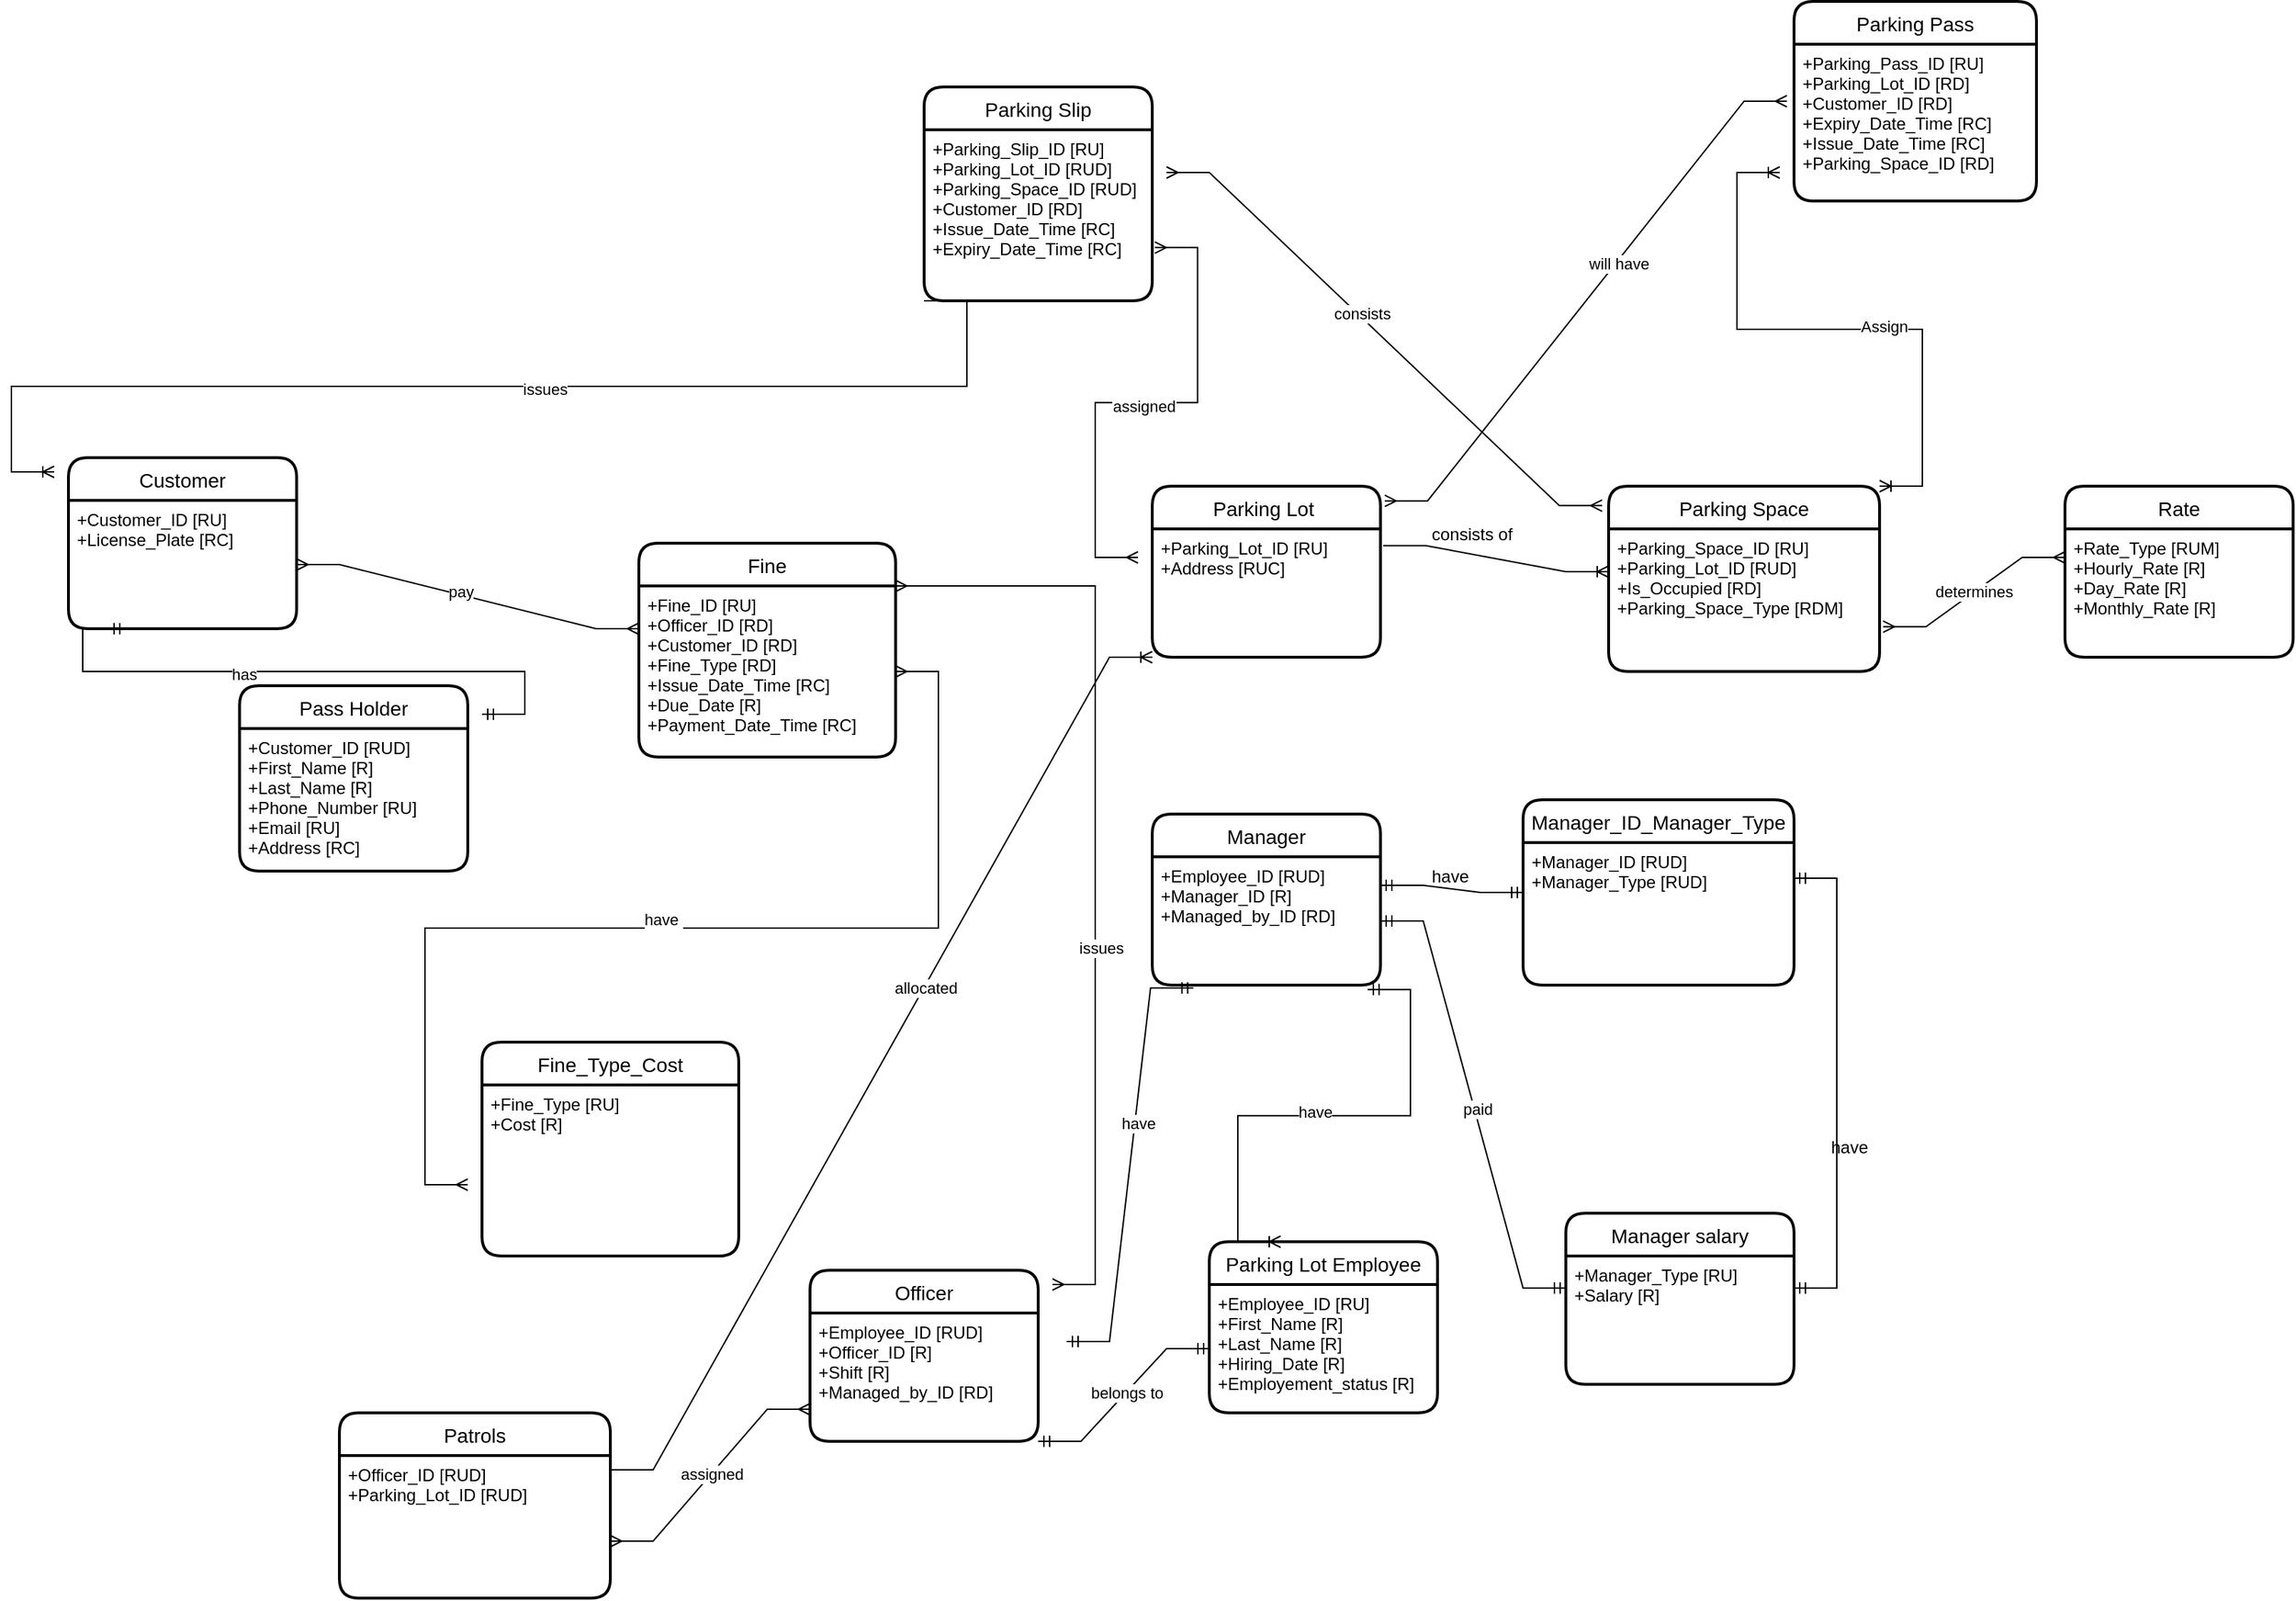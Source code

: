 <mxfile version="20.3.0" type="device"><diagram id="R2lEEEUBdFMjLlhIrx00" name="Page-1"><mxGraphModel dx="2036" dy="1663" grid="1" gridSize="10" guides="1" tooltips="1" connect="1" arrows="1" fold="1" page="1" pageScale="1" pageWidth="850" pageHeight="1100" math="0" shadow="0" extFonts="Permanent Marker^https://fonts.googleapis.com/css?family=Permanent+Marker"><root><mxCell id="0"/><mxCell id="1" parent="0"/><mxCell id="TplCEUKOI_nd8T6nEcnF-1" value="Parking Lot " style="swimlane;childLayout=stackLayout;horizontal=1;startSize=30;horizontalStack=0;rounded=1;fontSize=14;fontStyle=0;strokeWidth=2;resizeParent=0;resizeLast=1;shadow=0;dashed=0;align=center;" parent="1" vertex="1"><mxGeometry x="30" y="20" width="160" height="120" as="geometry"/></mxCell><mxCell id="TplCEUKOI_nd8T6nEcnF-2" value="+Parking_Lot_ID [RU]&#10;+Address [RUC]" style="align=left;strokeColor=none;fillColor=none;spacingLeft=4;fontSize=12;verticalAlign=top;resizable=0;rotatable=0;part=1;" parent="TplCEUKOI_nd8T6nEcnF-1" vertex="1"><mxGeometry y="30" width="160" height="90" as="geometry"/></mxCell><mxCell id="TplCEUKOI_nd8T6nEcnF-4" value="Manager" style="swimlane;childLayout=stackLayout;horizontal=1;startSize=30;horizontalStack=0;rounded=1;fontSize=14;fontStyle=0;strokeWidth=2;resizeParent=0;resizeLast=1;shadow=0;dashed=0;align=center;" parent="1" vertex="1"><mxGeometry x="30" y="250" width="160" height="120" as="geometry"/></mxCell><mxCell id="TplCEUKOI_nd8T6nEcnF-5" value="+Employee_ID [RUD]&#10;+Manager_ID [R]&#10;+Managed_by_ID [RD]" style="align=left;strokeColor=none;fillColor=none;spacingLeft=4;fontSize=12;verticalAlign=top;resizable=0;rotatable=0;part=1;" parent="TplCEUKOI_nd8T6nEcnF-4" vertex="1"><mxGeometry y="30" width="160" height="90" as="geometry"/></mxCell><mxCell id="TplCEUKOI_nd8T6nEcnF-8" value="Customer" style="swimlane;childLayout=stackLayout;horizontal=1;startSize=30;horizontalStack=0;rounded=1;fontSize=14;fontStyle=0;strokeWidth=2;resizeParent=0;resizeLast=1;shadow=0;dashed=0;align=center;" parent="1" vertex="1"><mxGeometry x="-730" width="160" height="120" as="geometry"/></mxCell><mxCell id="TplCEUKOI_nd8T6nEcnF-9" value="+Customer_ID [RU]&#10;+License_Plate [RC]" style="align=left;strokeColor=none;fillColor=none;spacingLeft=4;fontSize=12;verticalAlign=top;resizable=0;rotatable=0;part=1;" parent="TplCEUKOI_nd8T6nEcnF-8" vertex="1"><mxGeometry y="30" width="160" height="90" as="geometry"/></mxCell><mxCell id="TplCEUKOI_nd8T6nEcnF-10" value="Fine" style="swimlane;childLayout=stackLayout;horizontal=1;startSize=30;horizontalStack=0;rounded=1;fontSize=14;fontStyle=0;strokeWidth=2;resizeParent=0;resizeLast=1;shadow=0;dashed=0;align=center;" parent="1" vertex="1"><mxGeometry x="-330" y="60" width="180" height="150" as="geometry"/></mxCell><mxCell id="TplCEUKOI_nd8T6nEcnF-11" value="+Fine_ID [RU]&#10;+Officer_ID [RD]&#10;+Customer_ID [RD]&#10;+Fine_Type [RD]&#10;+Issue_Date_Time [RC]&#10;+Due_Date [R]&#10;+Payment_Date_Time [RC]" style="align=left;strokeColor=none;fillColor=none;spacingLeft=4;fontSize=12;verticalAlign=top;resizable=0;rotatable=0;part=1;" parent="TplCEUKOI_nd8T6nEcnF-10" vertex="1"><mxGeometry y="30" width="180" height="120" as="geometry"/></mxCell><mxCell id="TplCEUKOI_nd8T6nEcnF-12" value="Pass Holder" style="swimlane;childLayout=stackLayout;horizontal=1;startSize=30;horizontalStack=0;rounded=1;fontSize=14;fontStyle=0;strokeWidth=2;resizeParent=0;resizeLast=1;shadow=0;dashed=0;align=center;" parent="1" vertex="1"><mxGeometry x="-610" y="160" width="160" height="130" as="geometry"/></mxCell><mxCell id="TplCEUKOI_nd8T6nEcnF-13" value="+Customer_ID [RUD]&#10;+First_Name [R]&#10;+Last_Name [R]&#10;+Phone_Number [RU]&#10;+Email [RU]&#10;+Address [RC]" style="align=left;strokeColor=none;fillColor=none;spacingLeft=4;fontSize=12;verticalAlign=top;resizable=0;rotatable=0;part=1;" parent="TplCEUKOI_nd8T6nEcnF-12" vertex="1"><mxGeometry y="30" width="160" height="100" as="geometry"/></mxCell><mxCell id="TplCEUKOI_nd8T6nEcnF-14" value="Parking Pass" style="swimlane;childLayout=stackLayout;horizontal=1;startSize=30;horizontalStack=0;rounded=1;fontSize=14;fontStyle=0;strokeWidth=2;resizeParent=0;resizeLast=1;shadow=0;dashed=0;align=center;" parent="1" vertex="1"><mxGeometry x="480" y="-320" width="170" height="140" as="geometry"/></mxCell><mxCell id="TplCEUKOI_nd8T6nEcnF-15" value="+Parking_Pass_ID [RU]&#10;+Parking_Lot_ID [RD]&#10;+Customer_ID [RD]&#10;+Expiry_Date_Time [RC]&#10;+Issue_Date_Time [RC]&#10;+Parking_Space_ID [RD]" style="align=left;strokeColor=none;fillColor=none;spacingLeft=4;fontSize=12;verticalAlign=top;resizable=0;rotatable=0;part=1;" parent="TplCEUKOI_nd8T6nEcnF-14" vertex="1"><mxGeometry y="30" width="170" height="110" as="geometry"/></mxCell><mxCell id="TplCEUKOI_nd8T6nEcnF-16" value="Parking Lot Employee" style="swimlane;childLayout=stackLayout;horizontal=1;startSize=30;horizontalStack=0;rounded=1;fontSize=14;fontStyle=0;strokeWidth=2;resizeParent=0;resizeLast=1;shadow=0;dashed=0;align=center;" parent="1" vertex="1"><mxGeometry x="70" y="550" width="160" height="120" as="geometry"/></mxCell><mxCell id="TplCEUKOI_nd8T6nEcnF-17" value="+Employee_ID [RU]&#10;+First_Name [R]&#10;+Last_Name [R]&#10;+Hiring_Date [R]&#10;+Employement_status [R]" style="align=left;strokeColor=none;fillColor=none;spacingLeft=4;fontSize=12;verticalAlign=top;resizable=0;rotatable=0;part=1;" parent="TplCEUKOI_nd8T6nEcnF-16" vertex="1"><mxGeometry y="30" width="160" height="90" as="geometry"/></mxCell><mxCell id="TplCEUKOI_nd8T6nEcnF-18" value="Parking Slip" style="swimlane;childLayout=stackLayout;horizontal=1;startSize=30;horizontalStack=0;rounded=1;fontSize=14;fontStyle=0;strokeWidth=2;resizeParent=0;resizeLast=1;shadow=0;dashed=0;align=center;" parent="1" vertex="1"><mxGeometry x="-130" y="-260" width="160" height="150" as="geometry"/></mxCell><mxCell id="TplCEUKOI_nd8T6nEcnF-19" value="+Parking_Slip_ID [RU]&#10;+Parking_Lot_ID [RUD]&#10;+Parking_Space_ID [RUD]&#10;+Customer_ID [RD]&#10;+Issue_Date_Time [RC]&#10;+Expiry_Date_Time [RC]" style="align=left;strokeColor=none;fillColor=none;spacingLeft=4;fontSize=12;verticalAlign=top;resizable=0;rotatable=0;part=1;" parent="TplCEUKOI_nd8T6nEcnF-18" vertex="1"><mxGeometry y="30" width="160" height="120" as="geometry"/></mxCell><mxCell id="TplCEUKOI_nd8T6nEcnF-20" value="Officer" style="swimlane;childLayout=stackLayout;horizontal=1;startSize=30;horizontalStack=0;rounded=1;fontSize=14;fontStyle=0;strokeWidth=2;resizeParent=0;resizeLast=1;shadow=0;dashed=0;align=center;" parent="1" vertex="1"><mxGeometry x="-210" y="570" width="160" height="120" as="geometry"/></mxCell><mxCell id="TplCEUKOI_nd8T6nEcnF-21" value="+Employee_ID [RUD]&#10;+Officer_ID [R]&#10;+Shift [R]&#10;+Managed_by_ID [RD]" style="align=left;strokeColor=none;fillColor=none;spacingLeft=4;fontSize=12;verticalAlign=top;resizable=0;rotatable=0;part=1;" parent="TplCEUKOI_nd8T6nEcnF-20" vertex="1"><mxGeometry y="30" width="160" height="90" as="geometry"/></mxCell><mxCell id="TplCEUKOI_nd8T6nEcnF-22" value="Rate" style="swimlane;childLayout=stackLayout;horizontal=1;startSize=30;horizontalStack=0;rounded=1;fontSize=14;fontStyle=0;strokeWidth=2;resizeParent=0;resizeLast=1;shadow=0;dashed=0;align=center;" parent="1" vertex="1"><mxGeometry x="670" y="20" width="160" height="120" as="geometry"/></mxCell><mxCell id="TplCEUKOI_nd8T6nEcnF-23" value="+Rate_Type [RUM]&#10;+Hourly_Rate [R]&#10;+Day_Rate [R]&#10;+Monthly_Rate [R]" style="align=left;strokeColor=none;fillColor=none;spacingLeft=4;fontSize=12;verticalAlign=top;resizable=0;rotatable=0;part=1;" parent="TplCEUKOI_nd8T6nEcnF-22" vertex="1"><mxGeometry y="30" width="160" height="90" as="geometry"/></mxCell><mxCell id="TplCEUKOI_nd8T6nEcnF-24" value="Parking Space" style="swimlane;childLayout=stackLayout;horizontal=1;startSize=30;horizontalStack=0;rounded=1;fontSize=14;fontStyle=0;strokeWidth=2;resizeParent=0;resizeLast=1;shadow=0;dashed=0;align=center;" parent="1" vertex="1"><mxGeometry x="350" y="20" width="190" height="130" as="geometry"/></mxCell><mxCell id="TplCEUKOI_nd8T6nEcnF-25" value="+Parking_Space_ID [RU]&#10;+Parking_Lot_ID [RUD]&#10;+Is_Occupied [RD]&#10;+Parking_Space_Type [RDM]" style="align=left;strokeColor=none;fillColor=none;spacingLeft=4;fontSize=12;verticalAlign=top;resizable=0;rotatable=0;part=1;" parent="TplCEUKOI_nd8T6nEcnF-24" vertex="1"><mxGeometry y="30" width="190" height="100" as="geometry"/></mxCell><mxCell id="1JTCnkPImwpUz-S4Eryv-1" value="Manager salary" style="swimlane;childLayout=stackLayout;horizontal=1;startSize=30;horizontalStack=0;rounded=1;fontSize=14;fontStyle=0;strokeWidth=2;resizeParent=0;resizeLast=1;shadow=0;dashed=0;align=center;" parent="1" vertex="1"><mxGeometry x="320" y="530" width="160" height="120" as="geometry"/></mxCell><mxCell id="1JTCnkPImwpUz-S4Eryv-2" value="+Manager_Type [RU]&#10;+Salary [R]" style="align=left;strokeColor=none;fillColor=none;spacingLeft=4;fontSize=12;verticalAlign=top;resizable=0;rotatable=0;part=1;" parent="1JTCnkPImwpUz-S4Eryv-1" vertex="1"><mxGeometry y="30" width="160" height="90" as="geometry"/></mxCell><mxCell id="1JTCnkPImwpUz-S4Eryv-4" value="Manager_ID_Manager_Type" style="swimlane;childLayout=stackLayout;horizontal=1;startSize=30;horizontalStack=0;rounded=1;fontSize=14;fontStyle=0;strokeWidth=2;resizeParent=0;resizeLast=1;shadow=0;dashed=0;align=center;" parent="1" vertex="1"><mxGeometry x="290" y="240" width="190" height="130" as="geometry"/></mxCell><mxCell id="1JTCnkPImwpUz-S4Eryv-5" value="+Manager_ID [RUD]&#10;+Manager_Type [RUD]" style="align=left;strokeColor=none;fillColor=none;spacingLeft=4;fontSize=12;verticalAlign=top;resizable=0;rotatable=0;part=1;" parent="1JTCnkPImwpUz-S4Eryv-4" vertex="1"><mxGeometry y="30" width="190" height="100" as="geometry"/></mxCell><mxCell id="1JTCnkPImwpUz-S4Eryv-8" value="Patrols" style="swimlane;childLayout=stackLayout;horizontal=1;startSize=30;horizontalStack=0;rounded=1;fontSize=14;fontStyle=0;strokeWidth=2;resizeParent=0;resizeLast=1;shadow=0;dashed=0;align=center;" parent="1" vertex="1"><mxGeometry x="-540" y="670" width="190" height="130" as="geometry"/></mxCell><mxCell id="1JTCnkPImwpUz-S4Eryv-9" value="+Officer_ID [RUD]&#10;+Parking_Lot_ID [RUD]" style="align=left;strokeColor=none;fillColor=none;spacingLeft=4;fontSize=12;verticalAlign=top;resizable=0;rotatable=0;part=1;" parent="1JTCnkPImwpUz-S4Eryv-8" vertex="1"><mxGeometry y="30" width="190" height="100" as="geometry"/></mxCell><mxCell id="GhVcUw_AB1xzNJyom-s1-1" value="Fine_Type_Cost" style="swimlane;childLayout=stackLayout;horizontal=1;startSize=30;horizontalStack=0;rounded=1;fontSize=14;fontStyle=0;strokeWidth=2;resizeParent=0;resizeLast=1;shadow=0;dashed=0;align=center;" parent="1" vertex="1"><mxGeometry x="-440" y="410" width="180" height="150" as="geometry"/></mxCell><mxCell id="GhVcUw_AB1xzNJyom-s1-2" value="+Fine_Type [RU]&#10;+Cost [R]" style="align=left;strokeColor=none;fillColor=none;spacingLeft=4;fontSize=12;verticalAlign=top;resizable=0;rotatable=0;part=1;" parent="GhVcUw_AB1xzNJyom-s1-1" vertex="1"><mxGeometry y="30" width="180" height="120" as="geometry"/></mxCell><mxCell id="OnIkK2xaNvlvyi9POT6m-1" value="" style="edgeStyle=entityRelationEdgeStyle;fontSize=12;html=1;endArrow=ERoneToMany;rounded=0;exitX=1.012;exitY=0.13;exitDx=0;exitDy=0;exitPerimeter=0;" parent="1" source="TplCEUKOI_nd8T6nEcnF-2" edge="1"><mxGeometry width="100" height="100" relative="1" as="geometry"><mxPoint x="200" y="130" as="sourcePoint"/><mxPoint x="350" y="80" as="targetPoint"/></mxGeometry></mxCell><mxCell id="OnIkK2xaNvlvyi9POT6m-2" value="consists of" style="text;strokeColor=none;fillColor=none;spacingLeft=4;spacingRight=4;overflow=hidden;rotatable=0;points=[[0,0.5],[1,0.5]];portConstraint=eastwest;fontSize=12;" parent="1" vertex="1"><mxGeometry x="220" y="40" width="70" height="30" as="geometry"/></mxCell><mxCell id="OnIkK2xaNvlvyi9POT6m-3" value="" style="edgeStyle=entityRelationEdgeStyle;fontSize=12;html=1;endArrow=ERmany;startArrow=ERmany;rounded=0;exitX=1.013;exitY=0.686;exitDx=0;exitDy=0;exitPerimeter=0;" parent="1" source="TplCEUKOI_nd8T6nEcnF-25" edge="1"><mxGeometry width="100" height="100" relative="1" as="geometry"><mxPoint x="555" y="145" as="sourcePoint"/><mxPoint x="670" y="70" as="targetPoint"/></mxGeometry></mxCell><mxCell id="BnYfRsva0CE7H-pE76I4-6" value="determines" style="edgeLabel;html=1;align=center;verticalAlign=middle;resizable=0;points=[];" parent="OnIkK2xaNvlvyi9POT6m-3" vertex="1" connectable="0"><mxGeometry x="-0.015" relative="1" as="geometry"><mxPoint y="-1" as="offset"/></mxGeometry></mxCell><mxCell id="OnIkK2xaNvlvyi9POT6m-8" value="" style="edgeStyle=entityRelationEdgeStyle;fontSize=12;html=1;endArrow=ERoneToMany;startArrow=ERmandOne;rounded=0;exitX=0.944;exitY=1.035;exitDx=0;exitDy=0;exitPerimeter=0;" parent="1" source="TplCEUKOI_nd8T6nEcnF-5" edge="1"><mxGeometry width="100" height="100" relative="1" as="geometry"><mxPoint x="200" y="350" as="sourcePoint"/><mxPoint x="120" y="550" as="targetPoint"/></mxGeometry></mxCell><mxCell id="TzT5zaBDgqrolN1xOiQv-3" value="have" style="edgeLabel;html=1;align=center;verticalAlign=middle;resizable=0;points=[];" vertex="1" connectable="0" parent="OnIkK2xaNvlvyi9POT6m-8"><mxGeometry x="0.039" y="-3" relative="1" as="geometry"><mxPoint as="offset"/></mxGeometry></mxCell><mxCell id="OnIkK2xaNvlvyi9POT6m-10" value="" style="edgeStyle=entityRelationEdgeStyle;fontSize=12;html=1;endArrow=ERmandOne;startArrow=ERmandOne;rounded=0;exitX=0;exitY=0.25;exitDx=0;exitDy=0;entryX=1;entryY=0.5;entryDx=0;entryDy=0;" parent="1" source="1JTCnkPImwpUz-S4Eryv-2" target="TplCEUKOI_nd8T6nEcnF-5" edge="1"><mxGeometry width="100" height="100" relative="1" as="geometry"><mxPoint x="250" y="580" as="sourcePoint"/><mxPoint x="230" y="320" as="targetPoint"/></mxGeometry></mxCell><mxCell id="TzT5zaBDgqrolN1xOiQv-5" value="paid" style="edgeLabel;html=1;align=center;verticalAlign=middle;resizable=0;points=[];" vertex="1" connectable="0" parent="OnIkK2xaNvlvyi9POT6m-10"><mxGeometry x="-0.02" y="-2" relative="1" as="geometry"><mxPoint as="offset"/></mxGeometry></mxCell><mxCell id="OnIkK2xaNvlvyi9POT6m-12" value="" style="edgeStyle=entityRelationEdgeStyle;fontSize=12;html=1;endArrow=ERmandOne;startArrow=ERmandOne;rounded=0;entryX=0;entryY=0.5;entryDx=0;entryDy=0;" parent="1" target="1JTCnkPImwpUz-S4Eryv-4" edge="1"><mxGeometry width="100" height="100" relative="1" as="geometry"><mxPoint x="190" y="300" as="sourcePoint"/><mxPoint x="290" y="200" as="targetPoint"/></mxGeometry></mxCell><mxCell id="OnIkK2xaNvlvyi9POT6m-13" value="have" style="text;strokeColor=none;fillColor=none;spacingLeft=4;spacingRight=4;overflow=hidden;rotatable=0;points=[[0,0.5],[1,0.5]];portConstraint=eastwest;fontSize=12;" parent="1" vertex="1"><mxGeometry x="220" y="280" width="40" height="30" as="geometry"/></mxCell><mxCell id="OnIkK2xaNvlvyi9POT6m-14" value="have" style="text;strokeColor=none;fillColor=none;spacingLeft=4;spacingRight=4;overflow=hidden;rotatable=0;points=[[0,0.5],[1,0.5]];portConstraint=eastwest;fontSize=12;" parent="1" vertex="1"><mxGeometry x="500" y="470" width="40" height="30" as="geometry"/></mxCell><mxCell id="OnIkK2xaNvlvyi9POT6m-15" value="" style="edgeStyle=entityRelationEdgeStyle;fontSize=12;html=1;endArrow=ERmandOne;startArrow=ERmandOne;rounded=0;exitX=1;exitY=0.25;exitDx=0;exitDy=0;entryX=1;entryY=0.25;entryDx=0;entryDy=0;" parent="1" source="1JTCnkPImwpUz-S4Eryv-2" target="1JTCnkPImwpUz-S4Eryv-5" edge="1"><mxGeometry width="100" height="100" relative="1" as="geometry"><mxPoint x="530" y="530" as="sourcePoint"/><mxPoint x="610" y="390" as="targetPoint"/></mxGeometry></mxCell><mxCell id="OnIkK2xaNvlvyi9POT6m-20" value="" style="edgeStyle=entityRelationEdgeStyle;fontSize=12;html=1;endArrow=ERmandOne;startArrow=ERmandOne;rounded=0;entryX=0.18;entryY=1.022;entryDx=0;entryDy=0;entryPerimeter=0;" parent="1" target="TplCEUKOI_nd8T6nEcnF-5" edge="1"><mxGeometry width="100" height="100" relative="1" as="geometry"><mxPoint x="-30" y="620" as="sourcePoint"/><mxPoint x="20" y="350" as="targetPoint"/></mxGeometry></mxCell><mxCell id="TzT5zaBDgqrolN1xOiQv-4" value="have" style="edgeLabel;html=1;align=center;verticalAlign=middle;resizable=0;points=[];" vertex="1" connectable="0" parent="OnIkK2xaNvlvyi9POT6m-20"><mxGeometry x="0.193" y="-2" relative="1" as="geometry"><mxPoint as="offset"/></mxGeometry></mxCell><mxCell id="OnIkK2xaNvlvyi9POT6m-22" value="" style="edgeStyle=entityRelationEdgeStyle;fontSize=12;html=1;endArrow=ERmandOne;startArrow=ERmandOne;rounded=0;entryX=0;entryY=0.5;entryDx=0;entryDy=0;" parent="1" target="TplCEUKOI_nd8T6nEcnF-17" edge="1"><mxGeometry width="100" height="100" relative="1" as="geometry"><mxPoint x="-50" y="690" as="sourcePoint"/><mxPoint x="40" y="650" as="targetPoint"/></mxGeometry></mxCell><mxCell id="TzT5zaBDgqrolN1xOiQv-2" value="belongs to" style="edgeLabel;html=1;align=center;verticalAlign=middle;resizable=0;points=[];" vertex="1" connectable="0" parent="OnIkK2xaNvlvyi9POT6m-22"><mxGeometry x="0.034" relative="1" as="geometry"><mxPoint as="offset"/></mxGeometry></mxCell><mxCell id="OnIkK2xaNvlvyi9POT6m-23" value="" style="edgeStyle=entityRelationEdgeStyle;fontSize=12;html=1;endArrow=ERmany;startArrow=ERmany;rounded=0;" parent="1" source="TplCEUKOI_nd8T6nEcnF-11" edge="1"><mxGeometry width="100" height="100" relative="1" as="geometry"><mxPoint x="-380" y="260" as="sourcePoint"/><mxPoint x="-450" y="510" as="targetPoint"/></mxGeometry></mxCell><mxCell id="OnIkK2xaNvlvyi9POT6m-24" value="have&amp;nbsp;" style="edgeLabel;html=1;align=center;verticalAlign=middle;resizable=0;points=[];" parent="OnIkK2xaNvlvyi9POT6m-23" vertex="1" connectable="0"><mxGeometry x="0.035" y="-6" relative="1" as="geometry"><mxPoint as="offset"/></mxGeometry></mxCell><mxCell id="OnIkK2xaNvlvyi9POT6m-26" value="" style="edgeStyle=entityRelationEdgeStyle;fontSize=12;html=1;endArrow=ERmandOne;startArrow=ERmandOne;rounded=0;" parent="1" edge="1"><mxGeometry width="100" height="100" relative="1" as="geometry"><mxPoint x="-440" y="180" as="sourcePoint"/><mxPoint x="-690" y="120" as="targetPoint"/></mxGeometry></mxCell><mxCell id="OnIkK2xaNvlvyi9POT6m-27" value="has" style="edgeLabel;html=1;align=center;verticalAlign=middle;resizable=0;points=[];" parent="OnIkK2xaNvlvyi9POT6m-26" vertex="1" connectable="0"><mxGeometry x="0.195" y="2" relative="1" as="geometry"><mxPoint as="offset"/></mxGeometry></mxCell><mxCell id="OnIkK2xaNvlvyi9POT6m-32" value="" style="edgeStyle=entityRelationEdgeStyle;fontSize=12;html=1;endArrow=ERmany;startArrow=ERmany;rounded=0;exitX=1;exitY=0.5;exitDx=0;exitDy=0;entryX=0;entryY=0.25;entryDx=0;entryDy=0;" parent="1" source="TplCEUKOI_nd8T6nEcnF-9" target="TplCEUKOI_nd8T6nEcnF-11" edge="1"><mxGeometry width="100" height="100" relative="1" as="geometry"><mxPoint x="-600" y="490" as="sourcePoint"/><mxPoint x="-380" y="140" as="targetPoint"/></mxGeometry></mxCell><mxCell id="OnIkK2xaNvlvyi9POT6m-33" value="pay" style="edgeLabel;html=1;align=center;verticalAlign=middle;resizable=0;points=[];" parent="OnIkK2xaNvlvyi9POT6m-32" vertex="1" connectable="0"><mxGeometry x="-0.05" y="2" relative="1" as="geometry"><mxPoint as="offset"/></mxGeometry></mxCell><mxCell id="OnIkK2xaNvlvyi9POT6m-34" value="" style="edgeStyle=entityRelationEdgeStyle;fontSize=12;html=1;endArrow=ERmany;startArrow=ERmany;rounded=0;entryX=1;entryY=0;entryDx=0;entryDy=0;" parent="1" target="TplCEUKOI_nd8T6nEcnF-11" edge="1"><mxGeometry width="100" height="100" relative="1" as="geometry"><mxPoint x="-40" y="580" as="sourcePoint"/><mxPoint x="-60" y="110" as="targetPoint"/></mxGeometry></mxCell><mxCell id="TzT5zaBDgqrolN1xOiQv-6" value="issues" style="edgeLabel;html=1;align=center;verticalAlign=middle;resizable=0;points=[];" vertex="1" connectable="0" parent="OnIkK2xaNvlvyi9POT6m-34"><mxGeometry x="-0.194" y="-3" relative="1" as="geometry"><mxPoint x="1" as="offset"/></mxGeometry></mxCell><mxCell id="OnIkK2xaNvlvyi9POT6m-35" value="" style="edgeStyle=entityRelationEdgeStyle;fontSize=12;html=1;endArrow=ERmany;startArrow=ERmany;rounded=0;entryX=0;entryY=0.75;entryDx=0;entryDy=0;" parent="1" target="TplCEUKOI_nd8T6nEcnF-21" edge="1"><mxGeometry width="100" height="100" relative="1" as="geometry"><mxPoint x="-350" y="760" as="sourcePoint"/><mxPoint x="-250" y="660" as="targetPoint"/></mxGeometry></mxCell><mxCell id="OnIkK2xaNvlvyi9POT6m-36" value="assigned" style="edgeLabel;html=1;align=center;verticalAlign=middle;resizable=0;points=[];" parent="OnIkK2xaNvlvyi9POT6m-35" vertex="1" connectable="0"><mxGeometry x="0.017" relative="1" as="geometry"><mxPoint as="offset"/></mxGeometry></mxCell><mxCell id="OnIkK2xaNvlvyi9POT6m-37" value="" style="edgeStyle=entityRelationEdgeStyle;fontSize=12;html=1;endArrow=ERoneToMany;rounded=0;entryX=0;entryY=1;entryDx=0;entryDy=0;" parent="1" target="TplCEUKOI_nd8T6nEcnF-2" edge="1"><mxGeometry width="100" height="100" relative="1" as="geometry"><mxPoint x="-350" y="710" as="sourcePoint"/><mxPoint x="-240" y="610" as="targetPoint"/></mxGeometry></mxCell><mxCell id="OnIkK2xaNvlvyi9POT6m-38" value="allocated" style="edgeLabel;html=1;align=center;verticalAlign=middle;resizable=0;points=[];" parent="OnIkK2xaNvlvyi9POT6m-37" vertex="1" connectable="0"><mxGeometry x="0.171" y="-1" relative="1" as="geometry"><mxPoint as="offset"/></mxGeometry></mxCell><mxCell id="OnIkK2xaNvlvyi9POT6m-39" value="" style="edgeStyle=entityRelationEdgeStyle;fontSize=12;html=1;endArrow=ERmany;startArrow=ERmany;rounded=0;entryX=-0.024;entryY=0.105;entryDx=0;entryDy=0;entryPerimeter=0;" parent="1" target="TplCEUKOI_nd8T6nEcnF-24" edge="1"><mxGeometry width="100" height="100" relative="1" as="geometry"><mxPoint x="40" y="-200" as="sourcePoint"/><mxPoint x="340" y="10" as="targetPoint"/></mxGeometry></mxCell><mxCell id="OnIkK2xaNvlvyi9POT6m-40" value="consists" style="edgeLabel;html=1;align=center;verticalAlign=middle;resizable=0;points=[];" parent="OnIkK2xaNvlvyi9POT6m-39" vertex="1" connectable="0"><mxGeometry x="-0.114" y="3" relative="1" as="geometry"><mxPoint x="-1" as="offset"/></mxGeometry></mxCell><mxCell id="OnIkK2xaNvlvyi9POT6m-41" value="" style="edgeStyle=entityRelationEdgeStyle;fontSize=12;html=1;endArrow=ERoneToMany;rounded=0;exitX=0;exitY=1;exitDx=0;exitDy=0;" parent="1" source="TplCEUKOI_nd8T6nEcnF-19" edge="1"><mxGeometry width="100" height="100" relative="1" as="geometry"><mxPoint x="-500" y="-210" as="sourcePoint"/><mxPoint x="-740" y="10" as="targetPoint"/></mxGeometry></mxCell><mxCell id="OnIkK2xaNvlvyi9POT6m-42" value="issues" style="edgeLabel;html=1;align=center;verticalAlign=middle;resizable=0;points=[];" parent="OnIkK2xaNvlvyi9POT6m-41" vertex="1" connectable="0"><mxGeometry x="-0.091" y="2" relative="1" as="geometry"><mxPoint as="offset"/></mxGeometry></mxCell><mxCell id="OnIkK2xaNvlvyi9POT6m-43" value="" style="edgeStyle=entityRelationEdgeStyle;fontSize=12;html=1;endArrow=ERoneToMany;startArrow=ERoneToMany;rounded=0;exitX=1;exitY=0;exitDx=0;exitDy=0;" parent="1" source="TplCEUKOI_nd8T6nEcnF-24" edge="1"><mxGeometry width="100" height="100" relative="1" as="geometry"><mxPoint x="370" y="-100" as="sourcePoint"/><mxPoint x="470" y="-200" as="targetPoint"/></mxGeometry></mxCell><mxCell id="TzT5zaBDgqrolN1xOiQv-1" value="Assign" style="edgeLabel;html=1;align=center;verticalAlign=middle;resizable=0;points=[];" vertex="1" connectable="0" parent="OnIkK2xaNvlvyi9POT6m-43"><mxGeometry x="-0.178" y="-2" relative="1" as="geometry"><mxPoint x="1" as="offset"/></mxGeometry></mxCell><mxCell id="BnYfRsva0CE7H-pE76I4-2" value="" style="edgeStyle=entityRelationEdgeStyle;fontSize=12;html=1;endArrow=ERmany;startArrow=ERmany;rounded=0;exitX=1.011;exitY=0.689;exitDx=0;exitDy=0;exitPerimeter=0;" parent="1" source="TplCEUKOI_nd8T6nEcnF-19" edge="1"><mxGeometry width="100" height="100" relative="1" as="geometry"><mxPoint x="-100" y="30" as="sourcePoint"/><mxPoint x="20" y="70" as="targetPoint"/></mxGeometry></mxCell><mxCell id="BnYfRsva0CE7H-pE76I4-5" value="assigned" style="edgeLabel;html=1;align=center;verticalAlign=middle;resizable=0;points=[];" parent="BnYfRsva0CE7H-pE76I4-2" vertex="1" connectable="0"><mxGeometry x="0.013" y="2" relative="1" as="geometry"><mxPoint as="offset"/></mxGeometry></mxCell><mxCell id="BnYfRsva0CE7H-pE76I4-3" value="" style="edgeStyle=entityRelationEdgeStyle;fontSize=12;html=1;endArrow=ERmany;startArrow=ERmany;rounded=0;exitX=1.019;exitY=0.086;exitDx=0;exitDy=0;exitPerimeter=0;" parent="1" source="TplCEUKOI_nd8T6nEcnF-1" edge="1"><mxGeometry width="100" height="100" relative="1" as="geometry"><mxPoint x="375" y="-150" as="sourcePoint"/><mxPoint x="475" y="-250" as="targetPoint"/></mxGeometry></mxCell><mxCell id="BnYfRsva0CE7H-pE76I4-4" value="will have" style="edgeLabel;html=1;align=center;verticalAlign=middle;resizable=0;points=[];" parent="BnYfRsva0CE7H-pE76I4-3" vertex="1" connectable="0"><mxGeometry x="0.163" y="-2" relative="1" as="geometry"><mxPoint y="-1" as="offset"/></mxGeometry></mxCell></root></mxGraphModel></diagram></mxfile>